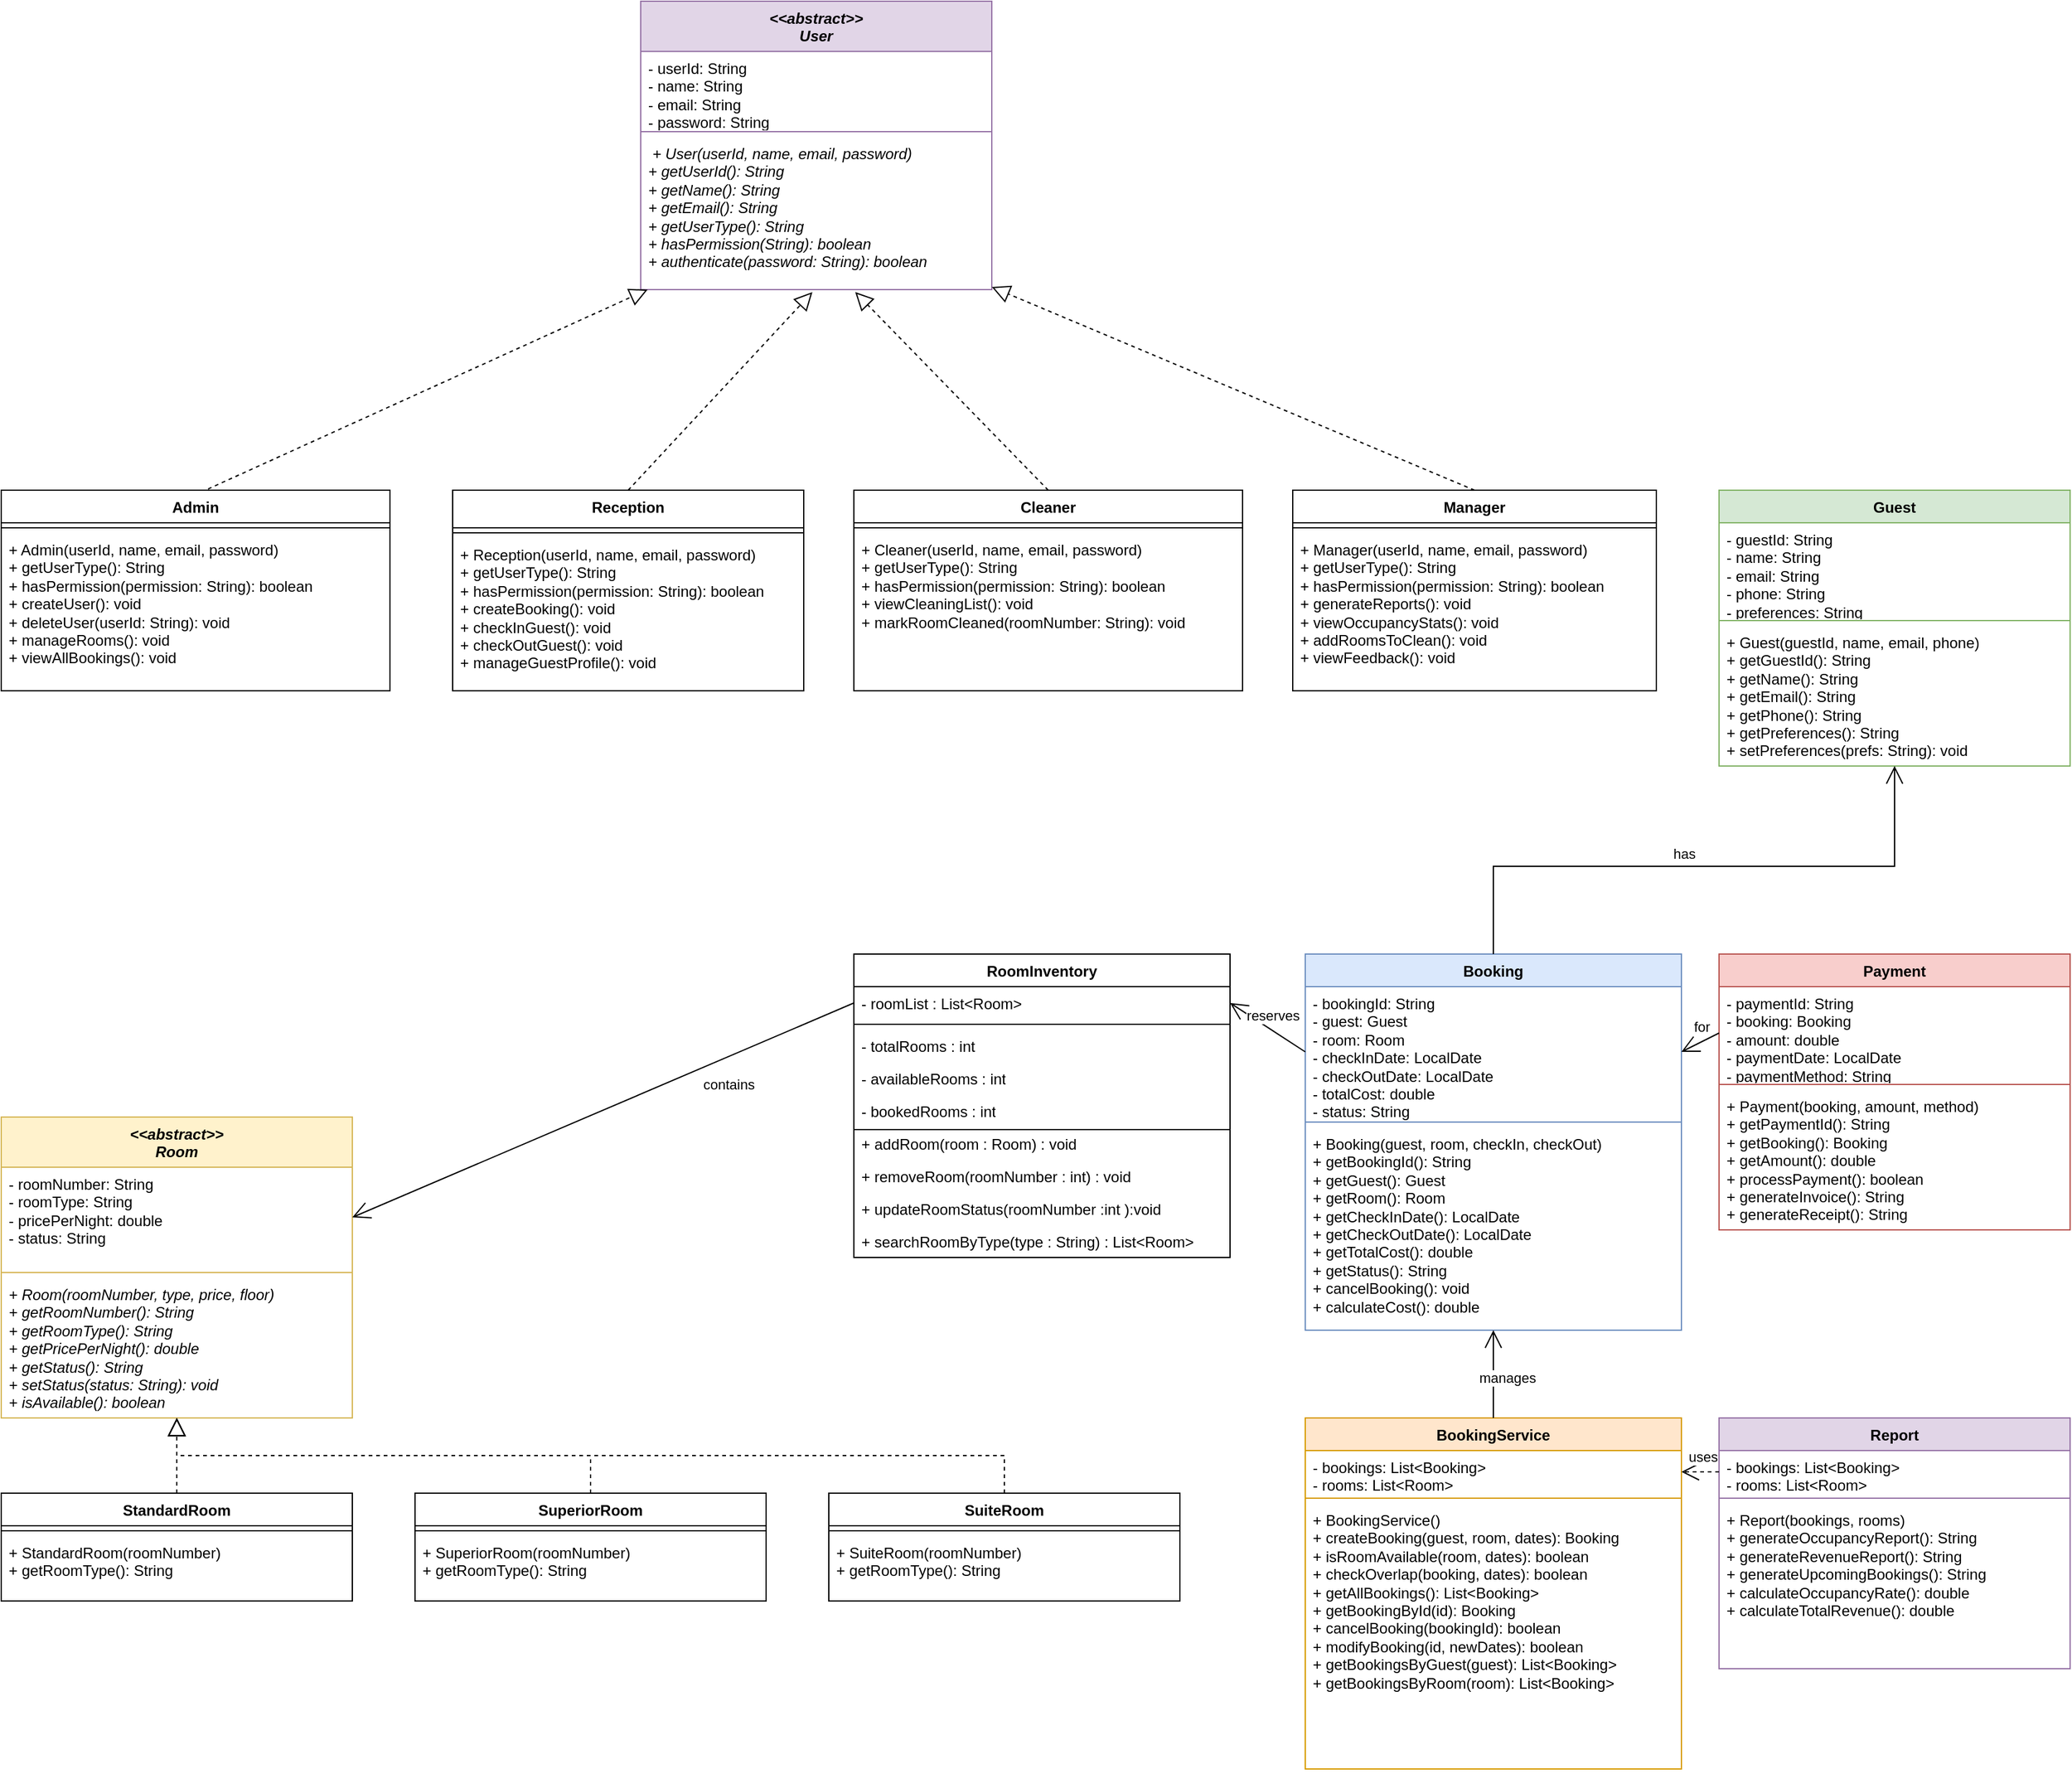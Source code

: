 <mxfile version="22.1.22" type="embed">
  <diagram name="Page-1" id="lxfAD8bv0Ddd2qwCVEQX">
    <mxGraphModel dx="1216" dy="2106" grid="1" gridSize="10" guides="1" tooltips="1" connect="1" arrows="1" fold="1" page="1" pageScale="1" pageWidth="1920" pageHeight="1200" math="0" shadow="0">
      <root>
        <mxCell id="0" />
        <mxCell id="1" parent="0" />
        <mxCell id="0fKAWLFeeV_Ge1ZabWR7-1" value="&amp;lt;&amp;lt;abstract&amp;gt;&amp;gt;&lt;br&gt;User" style="swimlane;fontStyle=3;align=center;verticalAlign=top;childLayout=stackLayout;horizontal=1;startSize=40;horizontalStack=0;resizeParent=1;resizeParentMax=0;resizeLast=0;collapsible=1;marginBottom=0;whiteSpace=wrap;html=1;fillColor=#e1d5e7;strokeColor=#9673a6;" parent="1" vertex="1">
          <mxGeometry x="520" y="-370" width="280" height="230" as="geometry" />
        </mxCell>
        <mxCell id="0fKAWLFeeV_Ge1ZabWR7-2" value="- userId: String&lt;br&gt;- name: String&lt;br&gt;- email: String&lt;br&gt;&lt;div&gt;- password: String&lt;/div&gt;&lt;div&gt;&lt;br&gt;&lt;/div&gt;" style="text;strokeColor=none;fillColor=none;align=left;verticalAlign=top;spacingLeft=4;spacingRight=4;overflow=hidden;rotatable=0;points=[[0,0.5],[1,0.5]];portConstraint=eastwest;whiteSpace=wrap;html=1;" parent="0fKAWLFeeV_Ge1ZabWR7-1" vertex="1">
          <mxGeometry y="40" width="280" height="60" as="geometry" />
        </mxCell>
        <mxCell id="0fKAWLFeeV_Ge1ZabWR7-3" value="" style="line;strokeWidth=1;fillColor=none;align=left;verticalAlign=middle;spacingTop=-1;spacingLeft=3;spacingRight=3;rotatable=0;labelPosition=right;points=[];portConstraint=eastwest;strokeColor=inherit;" parent="0fKAWLFeeV_Ge1ZabWR7-1" vertex="1">
          <mxGeometry y="100" width="280" height="8" as="geometry" />
        </mxCell>
        <mxCell id="0fKAWLFeeV_Ge1ZabWR7-4" value="&lt;div&gt;&amp;nbsp;+ User(userId, name, email, password)&lt;/div&gt;&lt;div&gt;+ getUserId(): String&lt;/div&gt;&lt;div&gt;+ getName(): String&lt;/div&gt;&lt;div&gt;+ getEmail(): String&lt;/div&gt;+ getUserType(): String&lt;br&gt;&lt;div&gt;+ hasPermission(String): boolean&lt;/div&gt;&lt;div&gt;+ authenticate(password: String): boolean&lt;/div&gt;&lt;div&gt;&lt;br&gt;&lt;/div&gt;" style="text;strokeColor=none;fillColor=none;align=left;verticalAlign=top;spacingLeft=4;spacingRight=4;overflow=hidden;rotatable=0;points=[[0,0.5],[1,0.5]];portConstraint=eastwest;whiteSpace=wrap;html=1;fontStyle=2" parent="0fKAWLFeeV_Ge1ZabWR7-1" vertex="1">
          <mxGeometry y="108" width="280" height="122" as="geometry" />
        </mxCell>
        <mxCell id="0fKAWLFeeV_Ge1ZabWR7-5" value="Admin" style="swimlane;fontStyle=1;align=center;verticalAlign=top;childLayout=stackLayout;horizontal=1;startSize=26;horizontalStack=0;resizeParent=1;resizeParentMax=0;resizeLast=0;collapsible=1;marginBottom=0;whiteSpace=wrap;html=1;" parent="1" vertex="1">
          <mxGeometry x="10" y="20" width="310" height="160" as="geometry" />
        </mxCell>
        <mxCell id="0fKAWLFeeV_Ge1ZabWR7-6" value="" style="line;strokeWidth=1;fillColor=none;align=left;verticalAlign=middle;spacingTop=-1;spacingLeft=3;spacingRight=3;rotatable=0;labelPosition=right;points=[];portConstraint=eastwest;strokeColor=inherit;" parent="0fKAWLFeeV_Ge1ZabWR7-5" vertex="1">
          <mxGeometry y="26" width="310" height="8" as="geometry" />
        </mxCell>
        <mxCell id="0fKAWLFeeV_Ge1ZabWR7-7" value="+ Admin(userId, name, email, password)&lt;br&gt;+ getUserType(): String&lt;br&gt;+ hasPermission(permission: String): boolean&lt;br&gt;+ createUser(): void&lt;div&gt;+ deleteUser(userId: String): void&lt;br&gt;&lt;/div&gt;&lt;div&gt;+ manageRooms(): void&lt;/div&gt;&lt;div&gt;+ viewAllBookings(): void&lt;br&gt;&lt;/div&gt;" style="text;strokeColor=none;fillColor=none;align=left;verticalAlign=top;spacingLeft=4;spacingRight=4;overflow=hidden;rotatable=0;points=[[0,0.5],[1,0.5]];portConstraint=eastwest;whiteSpace=wrap;html=1;" parent="0fKAWLFeeV_Ge1ZabWR7-5" vertex="1">
          <mxGeometry y="34" width="310" height="126" as="geometry" />
        </mxCell>
        <mxCell id="0fKAWLFeeV_Ge1ZabWR7-8" value="Reception" style="swimlane;fontStyle=1;align=center;verticalAlign=top;childLayout=stackLayout;horizontal=1;startSize=30;horizontalStack=0;resizeParent=1;resizeParentMax=0;resizeLast=0;collapsible=1;marginBottom=0;whiteSpace=wrap;html=1;" parent="1" vertex="1">
          <mxGeometry x="370" y="20" width="280" height="160" as="geometry" />
        </mxCell>
        <mxCell id="0fKAWLFeeV_Ge1ZabWR7-9" value="" style="line;strokeWidth=1;fillColor=none;align=left;verticalAlign=middle;spacingTop=-1;spacingLeft=3;spacingRight=3;rotatable=0;labelPosition=right;points=[];portConstraint=eastwest;strokeColor=inherit;" parent="0fKAWLFeeV_Ge1ZabWR7-8" vertex="1">
          <mxGeometry y="30" width="280" height="8" as="geometry" />
        </mxCell>
        <mxCell id="0fKAWLFeeV_Ge1ZabWR7-10" value="+ Reception(userId, name, email, password)&lt;br&gt;+ getUserType(): String&lt;br&gt;+ hasPermission(permission: String): boolean&lt;br&gt;+ createBooking(): void&lt;div&gt;+ checkInGuest(): void&lt;/div&gt;&lt;div&gt;+ checkOutGuest(): void&lt;/div&gt;&lt;div&gt;+ manageGuestProfile(): void&lt;/div&gt;" style="text;strokeColor=none;fillColor=none;align=left;verticalAlign=top;spacingLeft=4;spacingRight=4;overflow=hidden;rotatable=0;points=[[0,0.5],[1,0.5]];portConstraint=eastwest;whiteSpace=wrap;html=1;" parent="0fKAWLFeeV_Ge1ZabWR7-8" vertex="1">
          <mxGeometry y="38" width="280" height="122" as="geometry" />
        </mxCell>
        <mxCell id="0fKAWLFeeV_Ge1ZabWR7-11" value="Cleaner" style="swimlane;fontStyle=1;align=center;verticalAlign=top;childLayout=stackLayout;horizontal=1;startSize=26;horizontalStack=0;resizeParent=1;resizeParentMax=0;resizeLast=0;collapsible=1;marginBottom=0;whiteSpace=wrap;html=1;" parent="1" vertex="1">
          <mxGeometry x="690" y="20" width="310" height="160" as="geometry" />
        </mxCell>
        <mxCell id="0fKAWLFeeV_Ge1ZabWR7-12" value="" style="line;strokeWidth=1;fillColor=none;align=left;verticalAlign=middle;spacingTop=-1;spacingLeft=3;spacingRight=3;rotatable=0;labelPosition=right;points=[];portConstraint=eastwest;strokeColor=inherit;" parent="0fKAWLFeeV_Ge1ZabWR7-11" vertex="1">
          <mxGeometry y="26" width="310" height="8" as="geometry" />
        </mxCell>
        <mxCell id="0fKAWLFeeV_Ge1ZabWR7-13" value="+ Cleaner(userId, name, email, password)&lt;br&gt;+ getUserType(): String&lt;br&gt;+ hasPermission(permission: String): boolean&lt;br&gt;+ viewCleaningList(): void&lt;div&gt;+ markRoomCleaned(roomNumber: String): void&lt;/div&gt;" style="text;strokeColor=none;fillColor=none;align=left;verticalAlign=top;spacingLeft=4;spacingRight=4;overflow=hidden;rotatable=0;points=[[0,0.5],[1,0.5]];portConstraint=eastwest;whiteSpace=wrap;html=1;" parent="0fKAWLFeeV_Ge1ZabWR7-11" vertex="1">
          <mxGeometry y="34" width="310" height="126" as="geometry" />
        </mxCell>
        <mxCell id="0fKAWLFeeV_Ge1ZabWR7-14" value="Manager" style="swimlane;fontStyle=1;align=center;verticalAlign=top;childLayout=stackLayout;horizontal=1;startSize=26;horizontalStack=0;resizeParent=1;resizeParentMax=0;resizeLast=0;collapsible=1;marginBottom=0;whiteSpace=wrap;html=1;" parent="1" vertex="1">
          <mxGeometry x="1040" y="20" width="290" height="160" as="geometry" />
        </mxCell>
        <mxCell id="0fKAWLFeeV_Ge1ZabWR7-15" value="" style="line;strokeWidth=1;fillColor=none;align=left;verticalAlign=middle;spacingTop=-1;spacingLeft=3;spacingRight=3;rotatable=0;labelPosition=right;points=[];portConstraint=eastwest;strokeColor=inherit;" parent="0fKAWLFeeV_Ge1ZabWR7-14" vertex="1">
          <mxGeometry y="26" width="290" height="8" as="geometry" />
        </mxCell>
        <mxCell id="0fKAWLFeeV_Ge1ZabWR7-16" value="&lt;div&gt;+ Manager(userId, name, email, password)&lt;/div&gt;&lt;div&gt;+ getUserType(): String&lt;/div&gt;&lt;div&gt;+ hasPermission(permission: String): boolean&lt;/div&gt;+ generateReports(): void&lt;div&gt;+ viewOccupancyStats(): void&lt;/div&gt;&lt;div&gt;&lt;div&gt;+ addRoomsToClean(): void&lt;/div&gt;&lt;/div&gt;&lt;div&gt;+ viewFeedback(): void&lt;/div&gt;" style="text;strokeColor=none;fillColor=none;align=left;verticalAlign=top;spacingLeft=4;spacingRight=4;overflow=hidden;rotatable=0;points=[[0,0.5],[1,0.5]];portConstraint=eastwest;whiteSpace=wrap;html=1;" parent="0fKAWLFeeV_Ge1ZabWR7-14" vertex="1">
          <mxGeometry y="34" width="290" height="126" as="geometry" />
        </mxCell>
        <mxCell id="GUEST-1" value="Guest" style="swimlane;fontStyle=1;align=center;verticalAlign=top;childLayout=stackLayout;horizontal=1;startSize=26;horizontalStack=0;resizeParent=1;resizeParentMax=0;resizeLast=0;collapsible=1;marginBottom=0;whiteSpace=wrap;html=1;fillColor=#d5e8d4;strokeColor=#82b366;" parent="1" vertex="1">
          <mxGeometry x="1380" y="20" width="280" height="220" as="geometry" />
        </mxCell>
        <mxCell id="GUEST-2" value="- guestId: String&lt;br&gt;- name: String&lt;br&gt;- email: String&lt;br&gt;- phone: String&lt;br&gt;- preferences: String" style="text;strokeColor=none;fillColor=none;align=left;verticalAlign=top;spacingLeft=4;spacingRight=4;overflow=hidden;rotatable=0;points=[[0,0.5],[1,0.5]];portConstraint=eastwest;whiteSpace=wrap;html=1;" parent="GUEST-1" vertex="1">
          <mxGeometry y="26" width="280" height="74" as="geometry" />
        </mxCell>
        <mxCell id="GUEST-3" value="" style="line;strokeWidth=1;fillColor=none;align=left;verticalAlign=middle;spacingTop=-1;spacingLeft=3;spacingRight=3;rotatable=0;labelPosition=right;points=[];portConstraint=eastwest;strokeColor=inherit;" parent="GUEST-1" vertex="1">
          <mxGeometry y="100" width="280" height="8" as="geometry" />
        </mxCell>
        <mxCell id="GUEST-4" value="+ Guest(guestId, name, email, phone)&lt;br&gt;+ getGuestId(): String&lt;br&gt;+ getName(): String&lt;br&gt;+ getEmail(): String&lt;br&gt;+ getPhone(): String&lt;br&gt;+ getPreferences(): String&lt;br&gt;+ setPreferences(prefs: String): void" style="text;strokeColor=none;fillColor=none;align=left;verticalAlign=top;spacingLeft=4;spacingRight=4;overflow=hidden;rotatable=0;points=[[0,0.5],[1,0.5]];portConstraint=eastwest;whiteSpace=wrap;html=1;" parent="GUEST-1" vertex="1">
          <mxGeometry y="108" width="280" height="112" as="geometry" />
        </mxCell>
        <mxCell id="ROOM-1" value="&amp;lt;&amp;lt;abstract&amp;gt;&amp;gt;&lt;br&gt;Room" style="swimlane;fontStyle=3;align=center;verticalAlign=top;childLayout=stackLayout;horizontal=1;startSize=40;horizontalStack=0;resizeParent=1;resizeParentMax=0;resizeLast=0;collapsible=1;marginBottom=0;whiteSpace=wrap;html=1;fillColor=#fff2cc;strokeColor=#d6b656;" parent="1" vertex="1">
          <mxGeometry x="10" y="520" width="280" height="240" as="geometry" />
        </mxCell>
        <mxCell id="ROOM-2" value="- roomNumber: String&lt;br&gt;- roomType: String&lt;br&gt;- pricePerNight: double&lt;br&gt;- status: String&lt;br&gt;" style="text;strokeColor=none;fillColor=none;align=left;verticalAlign=top;spacingLeft=4;spacingRight=4;overflow=hidden;rotatable=0;points=[[0,0.5],[1,0.5]];portConstraint=eastwest;whiteSpace=wrap;html=1;" parent="ROOM-1" vertex="1">
          <mxGeometry y="40" width="280" height="80" as="geometry" />
        </mxCell>
        <mxCell id="ROOM-3" value="" style="line;strokeWidth=1;fillColor=none;align=left;verticalAlign=middle;spacingTop=-1;spacingLeft=3;spacingRight=3;rotatable=0;labelPosition=right;points=[];portConstraint=eastwest;strokeColor=inherit;" parent="ROOM-1" vertex="1">
          <mxGeometry y="120" width="280" height="8" as="geometry" />
        </mxCell>
        <mxCell id="ROOM-4" value="+ Room(roomNumber, type, price, floor)&lt;br&gt;+ getRoomNumber(): String&lt;br&gt;+ getRoomType(): String&lt;br&gt;+ getPricePerNight(): double&lt;br&gt;+ getStatus(): String&lt;br&gt;+ setStatus(status: String): void&lt;br&gt;+ isAvailable(): boolean" style="text;strokeColor=none;fillColor=none;align=left;verticalAlign=top;spacingLeft=4;spacingRight=4;overflow=hidden;rotatable=0;points=[[0,0.5],[1,0.5]];portConstraint=eastwest;whiteSpace=wrap;html=1;fontStyle=2" parent="ROOM-1" vertex="1">
          <mxGeometry y="128" width="280" height="112" as="geometry" />
        </mxCell>
        <mxCell id="STANDARD-1" value="StandardRoom" style="swimlane;fontStyle=1;align=center;verticalAlign=top;childLayout=stackLayout;horizontal=1;startSize=26;horizontalStack=0;resizeParent=1;resizeParentMax=0;resizeLast=0;collapsible=1;marginBottom=0;whiteSpace=wrap;html=1;" parent="1" vertex="1">
          <mxGeometry x="10" y="820" width="280" height="86" as="geometry" />
        </mxCell>
        <mxCell id="STANDARD-2" value="" style="line;strokeWidth=1;fillColor=none;align=left;verticalAlign=middle;spacingTop=-1;spacingLeft=3;spacingRight=3;rotatable=0;labelPosition=right;points=[];portConstraint=eastwest;strokeColor=inherit;" parent="STANDARD-1" vertex="1">
          <mxGeometry y="26" width="280" height="8" as="geometry" />
        </mxCell>
        <mxCell id="STANDARD-3" value="+ StandardRoom(roomNumber)&lt;br&gt;+ getRoomType(): String" style="text;strokeColor=none;fillColor=none;align=left;verticalAlign=top;spacingLeft=4;spacingRight=4;overflow=hidden;rotatable=0;points=[[0,0.5],[1,0.5]];portConstraint=eastwest;whiteSpace=wrap;html=1;" parent="STANDARD-1" vertex="1">
          <mxGeometry y="34" width="280" height="52" as="geometry" />
        </mxCell>
        <mxCell id="SUPERIOR-1" value="SuperiorRoom" style="swimlane;fontStyle=1;align=center;verticalAlign=top;childLayout=stackLayout;horizontal=1;startSize=26;horizontalStack=0;resizeParent=1;resizeParentMax=0;resizeLast=0;collapsible=1;marginBottom=0;whiteSpace=wrap;html=1;" parent="1" vertex="1">
          <mxGeometry x="340" y="820" width="280" height="86" as="geometry" />
        </mxCell>
        <mxCell id="SUPERIOR-2" value="" style="line;strokeWidth=1;fillColor=none;align=left;verticalAlign=middle;spacingTop=-1;spacingLeft=3;spacingRight=3;rotatable=0;labelPosition=right;points=[];portConstraint=eastwest;strokeColor=inherit;" parent="SUPERIOR-1" vertex="1">
          <mxGeometry y="26" width="280" height="8" as="geometry" />
        </mxCell>
        <mxCell id="SUPERIOR-3" value="+ SuperiorRoom(roomNumber)&lt;br&gt;+ getRoomType(): String" style="text;strokeColor=none;fillColor=none;align=left;verticalAlign=top;spacingLeft=4;spacingRight=4;overflow=hidden;rotatable=0;points=[[0,0.5],[1,0.5]];portConstraint=eastwest;whiteSpace=wrap;html=1;" parent="SUPERIOR-1" vertex="1">
          <mxGeometry y="34" width="280" height="52" as="geometry" />
        </mxCell>
        <mxCell id="SUITE-1" value="SuiteRoom" style="swimlane;fontStyle=1;align=center;verticalAlign=top;childLayout=stackLayout;horizontal=1;startSize=26;horizontalStack=0;resizeParent=1;resizeParentMax=0;resizeLast=0;collapsible=1;marginBottom=0;whiteSpace=wrap;html=1;" parent="1" vertex="1">
          <mxGeometry x="670" y="820" width="280" height="86" as="geometry" />
        </mxCell>
        <mxCell id="SUITE-2" value="" style="line;strokeWidth=1;fillColor=none;align=left;verticalAlign=middle;spacingTop=-1;spacingLeft=3;spacingRight=3;rotatable=0;labelPosition=right;points=[];portConstraint=eastwest;strokeColor=inherit;" parent="SUITE-1" vertex="1">
          <mxGeometry y="26" width="280" height="8" as="geometry" />
        </mxCell>
        <mxCell id="SUITE-3" value="+ SuiteRoom(roomNumber)&lt;br&gt;+ getRoomType(): String" style="text;strokeColor=none;fillColor=none;align=left;verticalAlign=top;spacingLeft=4;spacingRight=4;overflow=hidden;rotatable=0;points=[[0,0.5],[1,0.5]];portConstraint=eastwest;whiteSpace=wrap;html=1;" parent="SUITE-1" vertex="1">
          <mxGeometry y="34" width="280" height="52" as="geometry" />
        </mxCell>
        <mxCell id="0fKAWLFeeV_Ge1ZabWR7-41" value="RoomInventory" style="swimlane;fontStyle=1;align=center;verticalAlign=top;childLayout=stackLayout;horizontal=1;startSize=26;horizontalStack=0;resizeParent=1;resizeParentMax=0;resizeLast=0;collapsible=1;marginBottom=0;whiteSpace=wrap;html=1;" parent="1" vertex="1">
          <mxGeometry x="690" y="390" width="300" height="242" as="geometry">
            <mxRectangle x="320" y="190" width="100" height="30" as="alternateBounds" />
          </mxGeometry>
        </mxCell>
        <mxCell id="0fKAWLFeeV_Ge1ZabWR7-42" value="- roomList : List&amp;lt;Room&amp;gt;" style="text;strokeColor=none;fillColor=none;align=left;verticalAlign=top;spacingLeft=4;spacingRight=4;overflow=hidden;rotatable=0;points=[[0,0.5],[1,0.5]];portConstraint=eastwest;whiteSpace=wrap;html=1;" parent="0fKAWLFeeV_Ge1ZabWR7-41" vertex="1">
          <mxGeometry y="26" width="300" height="26" as="geometry" />
        </mxCell>
        <mxCell id="0fKAWLFeeV_Ge1ZabWR7-43" value="" style="line;strokeWidth=1;fillColor=none;align=left;verticalAlign=middle;spacingTop=-1;spacingLeft=3;spacingRight=3;rotatable=0;labelPosition=right;points=[];portConstraint=eastwest;strokeColor=inherit;" parent="0fKAWLFeeV_Ge1ZabWR7-41" vertex="1">
          <mxGeometry y="52" width="300" height="8" as="geometry" />
        </mxCell>
        <mxCell id="0fKAWLFeeV_Ge1ZabWR7-44" value="- totalRooms : int" style="text;strokeColor=none;fillColor=none;align=left;verticalAlign=top;spacingLeft=4;spacingRight=4;overflow=hidden;rotatable=0;points=[[0,0.5],[1,0.5]];portConstraint=eastwest;whiteSpace=wrap;html=1;" parent="0fKAWLFeeV_Ge1ZabWR7-41" vertex="1">
          <mxGeometry y="60" width="300" height="26" as="geometry" />
        </mxCell>
        <mxCell id="0fKAWLFeeV_Ge1ZabWR7-45" value="- availableRooms : int" style="text;strokeColor=none;fillColor=none;align=left;verticalAlign=top;spacingLeft=4;spacingRight=4;overflow=hidden;rotatable=0;points=[[0,0.5],[1,0.5]];portConstraint=eastwest;whiteSpace=wrap;html=1;" parent="0fKAWLFeeV_Ge1ZabWR7-41" vertex="1">
          <mxGeometry y="86" width="300" height="26" as="geometry" />
        </mxCell>
        <mxCell id="0fKAWLFeeV_Ge1ZabWR7-46" value="- bookedRooms : int" style="text;strokeColor=none;fillColor=none;align=left;verticalAlign=top;spacingLeft=4;spacingRight=4;overflow=hidden;rotatable=0;points=[[0,0.5],[1,0.5]];portConstraint=eastwest;whiteSpace=wrap;html=1;" parent="0fKAWLFeeV_Ge1ZabWR7-41" vertex="1">
          <mxGeometry y="112" width="300" height="26" as="geometry" />
        </mxCell>
        <mxCell id="0fKAWLFeeV_Ge1ZabWR7-47" value="+ addRoom(room : Room) : void" style="text;strokeColor=none;fillColor=none;align=left;verticalAlign=top;spacingLeft=4;spacingRight=4;overflow=hidden;rotatable=0;points=[[0,0.5],[1,0.5]];portConstraint=eastwest;whiteSpace=wrap;html=1;" parent="0fKAWLFeeV_Ge1ZabWR7-41" vertex="1">
          <mxGeometry y="138" width="300" height="26" as="geometry" />
        </mxCell>
        <mxCell id="0fKAWLFeeV_Ge1ZabWR7-48" value="+ removeRoom(roomNumber : int) : void" style="text;strokeColor=none;fillColor=none;align=left;verticalAlign=top;spacingLeft=4;spacingRight=4;overflow=hidden;rotatable=0;points=[[0,0.5],[1,0.5]];portConstraint=eastwest;whiteSpace=wrap;html=1;" parent="0fKAWLFeeV_Ge1ZabWR7-41" vertex="1">
          <mxGeometry y="164" width="300" height="26" as="geometry" />
        </mxCell>
        <mxCell id="0fKAWLFeeV_Ge1ZabWR7-49" value="+ updateRoomStatus(roomNumber :int ):void" style="text;strokeColor=none;fillColor=none;align=left;verticalAlign=top;spacingLeft=4;spacingRight=4;overflow=hidden;rotatable=0;points=[[0,0.5],[1,0.5]];portConstraint=eastwest;whiteSpace=wrap;html=1;" parent="0fKAWLFeeV_Ge1ZabWR7-41" vertex="1">
          <mxGeometry y="190" width="300" height="26" as="geometry" />
        </mxCell>
        <mxCell id="0fKAWLFeeV_Ge1ZabWR7-50" value="+ searchRoomByType(type : String) : List&amp;lt;Room&amp;gt;" style="text;strokeColor=none;fillColor=none;align=left;verticalAlign=top;spacingLeft=4;spacingRight=4;overflow=hidden;rotatable=0;points=[[0,0.5],[1,0.5]];portConstraint=eastwest;whiteSpace=wrap;html=1;" parent="0fKAWLFeeV_Ge1ZabWR7-41" vertex="1">
          <mxGeometry y="216" width="300" height="26" as="geometry" />
        </mxCell>
        <mxCell id="0fKAWLFeeV_Ge1ZabWR7-51" value="" style="endArrow=none;html=1;" parent="0fKAWLFeeV_Ge1ZabWR7-41" edge="1">
          <mxGeometry width="50" height="50" relative="1" as="geometry">
            <mxPoint y="140" as="sourcePoint" />
            <mxPoint x="300" y="140" as="targetPoint" />
          </mxGeometry>
        </mxCell>
        <mxCell id="BOOKING-1" value="Booking" style="swimlane;fontStyle=1;align=center;verticalAlign=top;childLayout=stackLayout;horizontal=1;startSize=26;horizontalStack=0;resizeParent=1;resizeParentMax=0;resizeLast=0;collapsible=1;marginBottom=0;whiteSpace=wrap;html=1;fillColor=#dae8fc;strokeColor=#6c8ebf;" parent="1" vertex="1">
          <mxGeometry x="1050" y="390" width="300" height="300" as="geometry" />
        </mxCell>
        <mxCell id="BOOKING-2" value="- bookingId: String&lt;br&gt;- guest: Guest&lt;br&gt;- room: Room&lt;br&gt;- checkInDate: LocalDate&lt;br&gt;- checkOutDate: LocalDate&lt;br&gt;- totalCost: double&lt;br&gt;- status: String" style="text;strokeColor=none;fillColor=none;align=left;verticalAlign=top;spacingLeft=4;spacingRight=4;overflow=hidden;rotatable=0;points=[[0,0.5],[1,0.5]];portConstraint=eastwest;whiteSpace=wrap;html=1;" parent="BOOKING-1" vertex="1">
          <mxGeometry y="26" width="300" height="104" as="geometry" />
        </mxCell>
        <mxCell id="BOOKING-3" value="" style="line;strokeWidth=1;fillColor=none;align=left;verticalAlign=middle;spacingTop=-1;spacingLeft=3;spacingRight=3;rotatable=0;labelPosition=right;points=[];portConstraint=eastwest;strokeColor=inherit;" parent="BOOKING-1" vertex="1">
          <mxGeometry y="130" width="300" height="8" as="geometry" />
        </mxCell>
        <mxCell id="BOOKING-4" value="+ Booking(guest, room, checkIn, checkOut)&lt;br&gt;+ getBookingId(): String&lt;br&gt;+ getGuest(): Guest&lt;br&gt;+ getRoom(): Room&lt;br&gt;+ getCheckInDate(): LocalDate&lt;br&gt;+ getCheckOutDate(): LocalDate&lt;br&gt;+ getTotalCost(): double&lt;br&gt;+ getStatus(): String&lt;br&gt;+ cancelBooking(): void&lt;br&gt;+ calculateCost(): double" style="text;strokeColor=none;fillColor=none;align=left;verticalAlign=top;spacingLeft=4;spacingRight=4;overflow=hidden;rotatable=0;points=[[0,0.5],[1,0.5]];portConstraint=eastwest;whiteSpace=wrap;html=1;" parent="BOOKING-1" vertex="1">
          <mxGeometry y="138" width="300" height="162" as="geometry" />
        </mxCell>
        <mxCell id="PAYMENT-1" value="Payment" style="swimlane;fontStyle=1;align=center;verticalAlign=top;childLayout=stackLayout;horizontal=1;startSize=26;horizontalStack=0;resizeParent=1;resizeParentMax=0;resizeLast=0;collapsible=1;marginBottom=0;whiteSpace=wrap;html=1;fillColor=#f8cecc;strokeColor=#b85450;" parent="1" vertex="1">
          <mxGeometry x="1380" y="390" width="280" height="220" as="geometry" />
        </mxCell>
        <mxCell id="PAYMENT-2" value="- paymentId: String&lt;br&gt;- booking: Booking&lt;br&gt;- amount: double&lt;br&gt;- paymentDate: LocalDate&lt;br&gt;- paymentMethod: String" style="text;strokeColor=none;fillColor=none;align=left;verticalAlign=top;spacingLeft=4;spacingRight=4;overflow=hidden;rotatable=0;points=[[0,0.5],[1,0.5]];portConstraint=eastwest;whiteSpace=wrap;html=1;" parent="PAYMENT-1" vertex="1">
          <mxGeometry y="26" width="280" height="74" as="geometry" />
        </mxCell>
        <mxCell id="PAYMENT-3" value="" style="line;strokeWidth=1;fillColor=none;align=left;verticalAlign=middle;spacingTop=-1;spacingLeft=3;spacingRight=3;rotatable=0;labelPosition=right;points=[];portConstraint=eastwest;strokeColor=inherit;" parent="PAYMENT-1" vertex="1">
          <mxGeometry y="100" width="280" height="8" as="geometry" />
        </mxCell>
        <mxCell id="PAYMENT-4" value="+ Payment(booking, amount, method)&lt;br&gt;+ getPaymentId(): String&lt;br&gt;+ getBooking(): Booking&lt;br&gt;+ getAmount(): double&lt;br&gt;+ processPayment(): boolean&lt;br&gt;+ generateInvoice(): String&lt;br&gt;+ generateReceipt(): String" style="text;strokeColor=none;fillColor=none;align=left;verticalAlign=top;spacingLeft=4;spacingRight=4;overflow=hidden;rotatable=0;points=[[0,0.5],[1,0.5]];portConstraint=eastwest;whiteSpace=wrap;html=1;" parent="PAYMENT-1" vertex="1">
          <mxGeometry y="108" width="280" height="112" as="geometry" />
        </mxCell>
        <mxCell id="BOOKINGSERVICE-1" value="BookingService" style="swimlane;fontStyle=1;align=center;verticalAlign=top;childLayout=stackLayout;horizontal=1;startSize=26;horizontalStack=0;resizeParent=1;resizeParentMax=0;resizeLast=0;collapsible=1;marginBottom=0;whiteSpace=wrap;html=1;fillColor=#ffe6cc;strokeColor=#d79b00;" parent="1" vertex="1">
          <mxGeometry x="1050" y="760" width="300" height="280" as="geometry" />
        </mxCell>
        <mxCell id="BOOKINGSERVICE-2" value="- bookings: List&amp;lt;Booking&amp;gt;&lt;br&gt;- rooms: List&amp;lt;Room&amp;gt;" style="text;strokeColor=none;fillColor=none;align=left;verticalAlign=top;spacingLeft=4;spacingRight=4;overflow=hidden;rotatable=0;points=[[0,0.5],[1,0.5]];portConstraint=eastwest;whiteSpace=wrap;html=1;" parent="BOOKINGSERVICE-1" vertex="1">
          <mxGeometry y="26" width="300" height="34" as="geometry" />
        </mxCell>
        <mxCell id="BOOKINGSERVICE-3" value="" style="line;strokeWidth=1;fillColor=none;align=left;verticalAlign=middle;spacingTop=-1;spacingLeft=3;spacingRight=3;rotatable=0;labelPosition=right;points=[];portConstraint=eastwest;strokeColor=inherit;" parent="BOOKINGSERVICE-1" vertex="1">
          <mxGeometry y="60" width="300" height="8" as="geometry" />
        </mxCell>
        <mxCell id="BOOKINGSERVICE-4" value="+ BookingService()&lt;br&gt;+ createBooking(guest, room, dates): Booking&lt;br&gt;+ isRoomAvailable(room, dates): boolean&lt;br&gt;+ checkOverlap(booking, dates): boolean&lt;br&gt;+ getAllBookings(): List&amp;lt;Booking&amp;gt;&lt;br&gt;+ getBookingById(id): Booking&lt;br&gt;+ cancelBooking(bookingId): boolean&lt;br&gt;+ modifyBooking(id, newDates): boolean&lt;br&gt;+ getBookingsByGuest(guest): List&amp;lt;Booking&amp;gt;&lt;br&gt;+ getBookingsByRoom(room): List&amp;lt;Booking&amp;gt;" style="text;strokeColor=none;fillColor=none;align=left;verticalAlign=top;spacingLeft=4;spacingRight=4;overflow=hidden;rotatable=0;points=[[0,0.5],[1,0.5]];portConstraint=eastwest;whiteSpace=wrap;html=1;" parent="BOOKINGSERVICE-1" vertex="1">
          <mxGeometry y="68" width="300" height="212" as="geometry" />
        </mxCell>
        <mxCell id="REPORT-1" value="Report" style="swimlane;fontStyle=1;align=center;verticalAlign=top;childLayout=stackLayout;horizontal=1;startSize=26;horizontalStack=0;resizeParent=1;resizeParentMax=0;resizeLast=0;collapsible=1;marginBottom=0;whiteSpace=wrap;html=1;fillColor=#e1d5e7;strokeColor=#9673a6;" parent="1" vertex="1">
          <mxGeometry x="1380" y="760" width="280" height="200" as="geometry" />
        </mxCell>
        <mxCell id="REPORT-2" value="- bookings: List&amp;lt;Booking&amp;gt;&lt;br&gt;- rooms: List&amp;lt;Room&amp;gt;" style="text;strokeColor=none;fillColor=none;align=left;verticalAlign=top;spacingLeft=4;spacingRight=4;overflow=hidden;rotatable=0;points=[[0,0.5],[1,0.5]];portConstraint=eastwest;whiteSpace=wrap;html=1;" parent="REPORT-1" vertex="1">
          <mxGeometry y="26" width="280" height="34" as="geometry" />
        </mxCell>
        <mxCell id="REPORT-3" value="" style="line;strokeWidth=1;fillColor=none;align=left;verticalAlign=middle;spacingTop=-1;spacingLeft=3;spacingRight=3;rotatable=0;labelPosition=right;points=[];portConstraint=eastwest;strokeColor=inherit;" parent="REPORT-1" vertex="1">
          <mxGeometry y="60" width="280" height="8" as="geometry" />
        </mxCell>
        <mxCell id="REPORT-4" value="+ Report(bookings, rooms)&lt;br&gt;+ generateOccupancyReport(): String&lt;br&gt;+ generateRevenueReport(): String&lt;br&gt;+ generateUpcomingBookings(): String&lt;br&gt;+ calculateOccupancyRate(): double&lt;br&gt;+ calculateTotalRevenue(): double" style="text;strokeColor=none;fillColor=none;align=left;verticalAlign=top;spacingLeft=4;spacingRight=4;overflow=hidden;rotatable=0;points=[[0,0.5],[1,0.5]];portConstraint=eastwest;whiteSpace=wrap;html=1;" parent="REPORT-1" vertex="1">
          <mxGeometry y="68" width="280" height="132" as="geometry" />
        </mxCell>
        <mxCell id="10" value="" style="endArrow=block;dashed=1;endFill=0;endSize=12;html=1;rounded=0;exitX=0.5;exitY=0;exitDx=0;exitDy=0;entryX=0.489;entryY=1.016;entryDx=0;entryDy=0;entryPerimeter=0;" parent="1" source="0fKAWLFeeV_Ge1ZabWR7-8" target="0fKAWLFeeV_Ge1ZabWR7-4" edge="1">
          <mxGeometry width="160" relative="1" as="geometry">
            <mxPoint x="230" y="-30" as="sourcePoint" />
            <mxPoint x="390" y="-30" as="targetPoint" />
          </mxGeometry>
        </mxCell>
        <mxCell id="13" value="" style="endArrow=block;dashed=1;endFill=0;endSize=12;html=1;rounded=0;exitX=0.5;exitY=0;exitDx=0;exitDy=0;entryX=0.611;entryY=1.016;entryDx=0;entryDy=0;entryPerimeter=0;" parent="1" source="0fKAWLFeeV_Ge1ZabWR7-11" target="0fKAWLFeeV_Ge1ZabWR7-4" edge="1">
          <mxGeometry width="160" relative="1" as="geometry">
            <mxPoint x="840" y="-30" as="sourcePoint" />
            <mxPoint x="1000" y="-30" as="targetPoint" />
          </mxGeometry>
        </mxCell>
        <mxCell id="16" value="" style="endArrow=block;dashed=1;endFill=0;endSize=12;html=1;rounded=0;exitX=0.532;exitY=-0.006;exitDx=0;exitDy=0;exitPerimeter=0;" parent="1" source="0fKAWLFeeV_Ge1ZabWR7-5" target="0fKAWLFeeV_Ge1ZabWR7-4" edge="1">
          <mxGeometry width="160" relative="1" as="geometry">
            <mxPoint x="610" y="-50" as="sourcePoint" />
            <mxPoint x="770" y="-50" as="targetPoint" />
          </mxGeometry>
        </mxCell>
        <mxCell id="17" value="" style="endArrow=block;dashed=1;endFill=0;endSize=12;html=1;rounded=0;exitX=0.5;exitY=0;exitDx=0;exitDy=0;" parent="1" source="0fKAWLFeeV_Ge1ZabWR7-14" target="0fKAWLFeeV_Ge1ZabWR7-4" edge="1">
          <mxGeometry width="160" relative="1" as="geometry">
            <mxPoint x="610" y="-50" as="sourcePoint" />
            <mxPoint x="770" y="-50" as="targetPoint" />
          </mxGeometry>
        </mxCell>
        <mxCell id="ROOM-INHERIT-1" value="" style="endArrow=block;dashed=1;endFill=0;endSize=12;html=1;rounded=0;exitX=0.5;exitY=0;exitDx=0;exitDy=0;entryX=0.5;entryY=1;entryDx=0;entryDy=0;" parent="1" source="STANDARD-1" target="ROOM-1" edge="1">
          <mxGeometry width="160" relative="1" as="geometry">
            <mxPoint x="150" y="800" as="sourcePoint" />
            <mxPoint x="310" y="800" as="targetPoint" />
          </mxGeometry>
        </mxCell>
        <mxCell id="ROOM-INHERIT-2" value="" style="endArrow=block;dashed=1;endFill=0;endSize=12;html=1;rounded=0;exitX=0.5;exitY=0;exitDx=0;exitDy=0;entryX=0.5;entryY=1;entryDx=0;entryDy=0;" parent="1" source="SUPERIOR-1" target="ROOM-1" edge="1">
          <mxGeometry width="160" relative="1" as="geometry">
            <mxPoint x="480" y="800" as="sourcePoint" />
            <mxPoint x="640" y="800" as="targetPoint" />
            <Array as="points">
              <mxPoint x="480" y="790" />
              <mxPoint x="150" y="790" />
            </Array>
          </mxGeometry>
        </mxCell>
        <mxCell id="ROOM-INHERIT-3" value="" style="endArrow=block;dashed=1;endFill=0;endSize=12;html=1;rounded=0;exitX=0.5;exitY=0;exitDx=0;exitDy=0;entryX=0.5;entryY=1;entryDx=0;entryDy=0;" parent="1" source="SUITE-1" target="ROOM-1" edge="1">
          <mxGeometry width="160" relative="1" as="geometry">
            <mxPoint x="810" y="800" as="sourcePoint" />
            <mxPoint x="970" y="800" as="targetPoint" />
            <Array as="points">
              <mxPoint x="810" y="790" />
              <mxPoint x="150" y="790" />
            </Array>
          </mxGeometry>
        </mxCell>
        <mxCell id="ROOM-INVENTORY-LINK" value="" style="endArrow=open;endFill=1;endSize=12;html=1;rounded=0;exitX=0;exitY=0.5;exitDx=0;exitDy=0;entryX=1;entryY=0.5;entryDx=0;entryDy=0;" parent="1" source="0fKAWLFeeV_Ge1ZabWR7-42" target="ROOM-2" edge="1">
          <mxGeometry width="160" relative="1" as="geometry">
            <mxPoint x="1200" y="640" as="sourcePoint" />
            <mxPoint x="1360" y="640" as="targetPoint" />
          </mxGeometry>
        </mxCell>
        <mxCell id="ROOM-INVENTORY-LABEL" value="contains" style="edgeLabel;html=1;align=center;verticalAlign=middle;resizable=0;points=[];" parent="ROOM-INVENTORY-LINK" vertex="1" connectable="0">
          <mxGeometry x="-0.1" y="-1" relative="1" as="geometry">
            <mxPoint x="80" y="-11" as="offset" />
          </mxGeometry>
        </mxCell>
        <mxCell id="BOOKING-GUEST-LINK" value="" style="endArrow=open;endFill=1;endSize=12;html=1;rounded=0;exitX=0.5;exitY=0;exitDx=0;exitDy=0;entryX=0.5;entryY=1;entryDx=0;entryDy=0;" parent="1" source="BOOKING-1" target="GUEST-1" edge="1">
          <mxGeometry width="160" relative="1" as="geometry">
            <mxPoint x="1200" y="300" as="sourcePoint" />
            <mxPoint x="1360" y="300" as="targetPoint" />
            <Array as="points">
              <mxPoint x="1200" y="320" />
              <mxPoint x="1520" y="320" />
            </Array>
          </mxGeometry>
        </mxCell>
        <mxCell id="BOOKING-GUEST-LABEL" value="has" style="edgeLabel;html=1;align=center;verticalAlign=middle;resizable=0;points=[];" parent="BOOKING-GUEST-LINK" vertex="1" connectable="0">
          <mxGeometry x="-0.1" y="-1" relative="1" as="geometry">
            <mxPoint x="10" y="-11" as="offset" />
          </mxGeometry>
        </mxCell>
        <mxCell id="BOOKING-ROOM-LINK" value="" style="endArrow=open;endFill=1;endSize=12;html=1;rounded=0;exitX=0;exitY=0.5;exitDx=0;exitDy=0;entryX=1;entryY=0.5;entryDx=0;entryDy=0;" parent="1" source="BOOKING-2" target="0fKAWLFeeV_Ge1ZabWR7-42" edge="1">
          <mxGeometry width="160" relative="1" as="geometry">
            <mxPoint x="900" y="500" as="sourcePoint" />
            <mxPoint x="1060" y="500" as="targetPoint" />
          </mxGeometry>
        </mxCell>
        <mxCell id="BOOKING-ROOM-LABEL" value="reserves" style="edgeLabel;html=1;align=center;verticalAlign=middle;resizable=0;points=[];" parent="BOOKING-ROOM-LINK" vertex="1" connectable="0">
          <mxGeometry x="-0.1" y="-1" relative="1" as="geometry">
            <mxPoint y="-11" as="offset" />
          </mxGeometry>
        </mxCell>
        <mxCell id="PAYMENT-BOOKING-LINK" value="" style="endArrow=open;endFill=1;endSize=12;html=1;rounded=0;exitX=0;exitY=0.5;exitDx=0;exitDy=0;entryX=1;entryY=0.5;entryDx=0;entryDy=0;" parent="1" source="PAYMENT-2" target="BOOKING-2" edge="1">
          <mxGeometry width="160" relative="1" as="geometry">
            <mxPoint x="1200" y="500" as="sourcePoint" />
            <mxPoint x="1360" y="500" as="targetPoint" />
          </mxGeometry>
        </mxCell>
        <mxCell id="PAYMENT-BOOKING-LABEL" value="for" style="edgeLabel;html=1;align=center;verticalAlign=middle;resizable=0;points=[];" parent="PAYMENT-BOOKING-LINK" vertex="1" connectable="0">
          <mxGeometry x="-0.1" y="-1" relative="1" as="geometry">
            <mxPoint y="-11" as="offset" />
          </mxGeometry>
        </mxCell>
        <mxCell id="BOOKINGSERVICE-BOOKING-LINK" value="" style="endArrow=open;endFill=1;endSize=12;html=1;rounded=0;exitX=0.5;exitY=0;exitDx=0;exitDy=0;entryX=0.5;entryY=1;entryDx=0;entryDy=0;" parent="1" source="BOOKINGSERVICE-1" target="BOOKING-1" edge="1">
          <mxGeometry width="160" relative="1" as="geometry">
            <mxPoint x="1100" y="650" as="sourcePoint" />
            <mxPoint x="1260" y="650" as="targetPoint" />
          </mxGeometry>
        </mxCell>
        <mxCell id="BOOKINGSERVICE-BOOKING-LABEL" value="manages" style="edgeLabel;html=1;align=center;verticalAlign=middle;resizable=0;points=[];" parent="BOOKINGSERVICE-BOOKING-LINK" vertex="1" connectable="0">
          <mxGeometry x="-0.1" y="-1" relative="1" as="geometry">
            <mxPoint x="10" y="-1" as="offset" />
          </mxGeometry>
        </mxCell>
        <mxCell id="REPORT-BOOKING-LINK" value="" style="endArrow=open;endFill=1;endSize=12;html=1;rounded=0;exitX=0;exitY=0.5;exitDx=0;exitDy=0;entryX=1;entryY=0.5;entryDx=0;entryDy=0;dashed=1;" parent="1" source="REPORT-2" target="BOOKINGSERVICE-2" edge="1">
          <mxGeometry width="160" relative="1" as="geometry">
            <mxPoint x="1200" y="800" as="sourcePoint" />
            <mxPoint x="1360" y="800" as="targetPoint" />
          </mxGeometry>
        </mxCell>
        <mxCell id="REPORT-BOOKING-LABEL" value="uses" style="edgeLabel;html=1;align=center;verticalAlign=middle;resizable=0;points=[];" parent="REPORT-BOOKING-LINK" vertex="1" connectable="0">
          <mxGeometry x="-0.1" y="-1" relative="1" as="geometry">
            <mxPoint y="-11" as="offset" />
          </mxGeometry>
        </mxCell>
      </root>
    </mxGraphModel>
  </diagram>
</mxfile>
